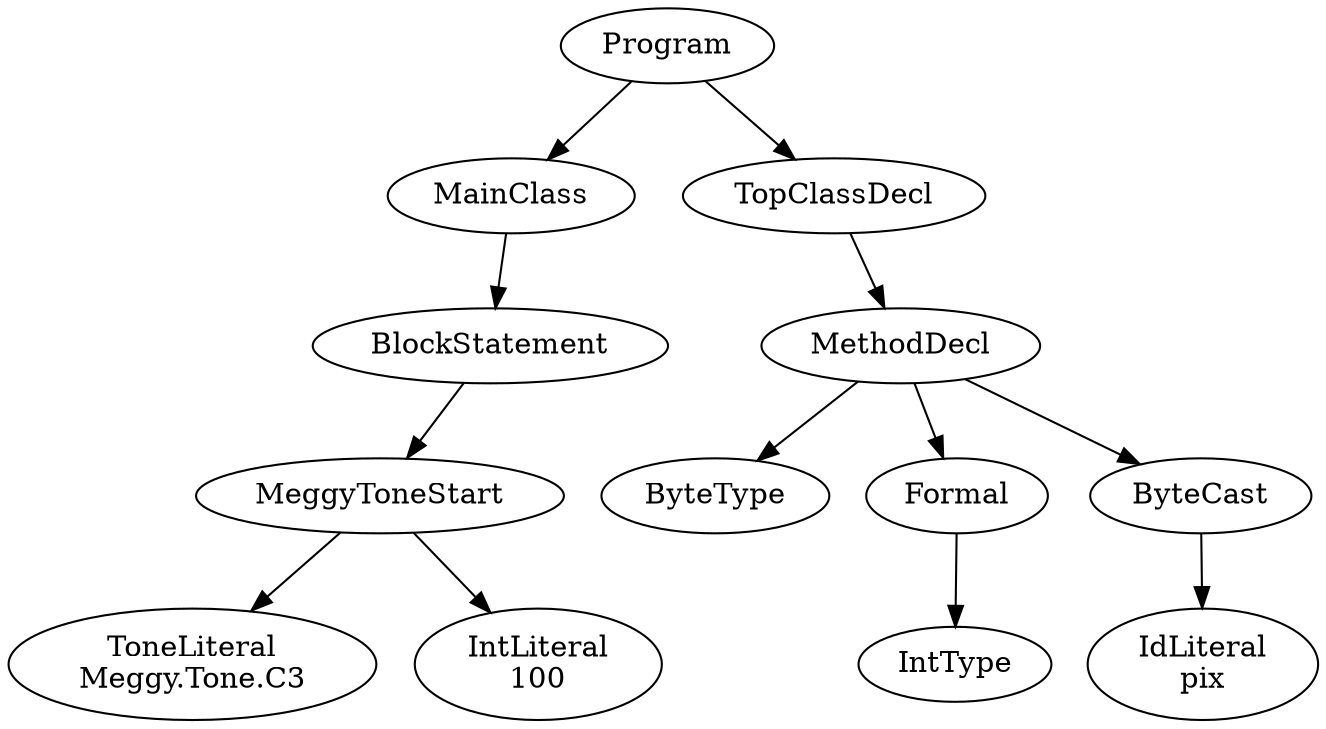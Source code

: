 digraph ASTGraph {
0 [ label="Program" ];
1 [ label="MainClass" ];
0 -> 1
2 [ label="BlockStatement" ];
1 -> 2
3 [ label="MeggyToneStart" ];
2 -> 3
4 [ label="ToneLiteral\nMeggy.Tone.C3" ];
3 -> 4
5 [ label="IntLiteral\n100" ];
3 -> 5
6 [ label="TopClassDecl" ];
0 -> 6
7 [ label="MethodDecl" ];
6 -> 7
8 [ label="ByteType" ];
7 -> 8
9 [ label="Formal" ];
7 -> 9
10 [ label="IntType" ];
9 -> 10
11 [ label="ByteCast" ];
7 -> 11
12 [ label="IdLiteral\npix" ];
11 -> 12
}
